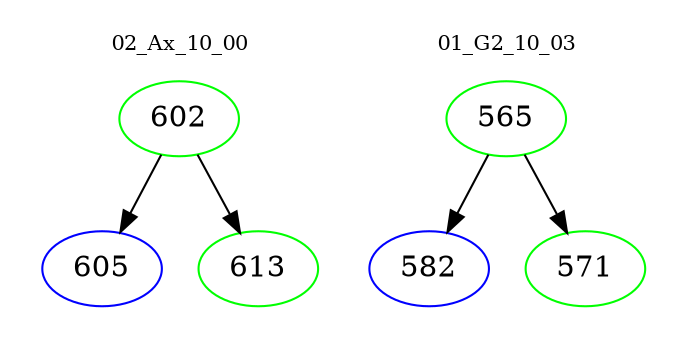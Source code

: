 digraph{
subgraph cluster_0 {
color = white
label = "02_Ax_10_00";
fontsize=10;
T0_602 [label="602", color="green"]
T0_602 -> T0_605 [color="black"]
T0_605 [label="605", color="blue"]
T0_602 -> T0_613 [color="black"]
T0_613 [label="613", color="green"]
}
subgraph cluster_1 {
color = white
label = "01_G2_10_03";
fontsize=10;
T1_565 [label="565", color="green"]
T1_565 -> T1_582 [color="black"]
T1_582 [label="582", color="blue"]
T1_565 -> T1_571 [color="black"]
T1_571 [label="571", color="green"]
}
}
